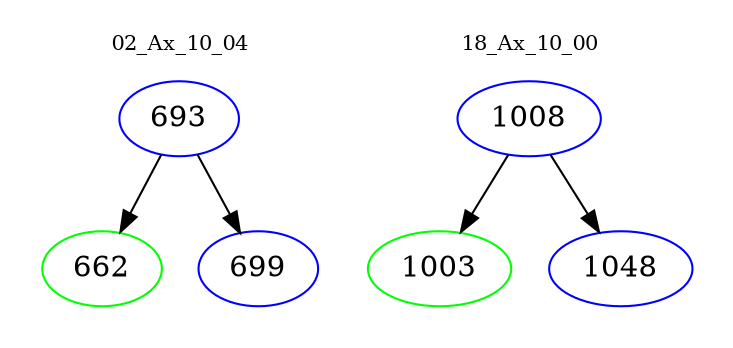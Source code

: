 digraph{
subgraph cluster_0 {
color = white
label = "02_Ax_10_04";
fontsize=10;
T0_693 [label="693", color="blue"]
T0_693 -> T0_662 [color="black"]
T0_662 [label="662", color="green"]
T0_693 -> T0_699 [color="black"]
T0_699 [label="699", color="blue"]
}
subgraph cluster_1 {
color = white
label = "18_Ax_10_00";
fontsize=10;
T1_1008 [label="1008", color="blue"]
T1_1008 -> T1_1003 [color="black"]
T1_1003 [label="1003", color="green"]
T1_1008 -> T1_1048 [color="black"]
T1_1048 [label="1048", color="blue"]
}
}

